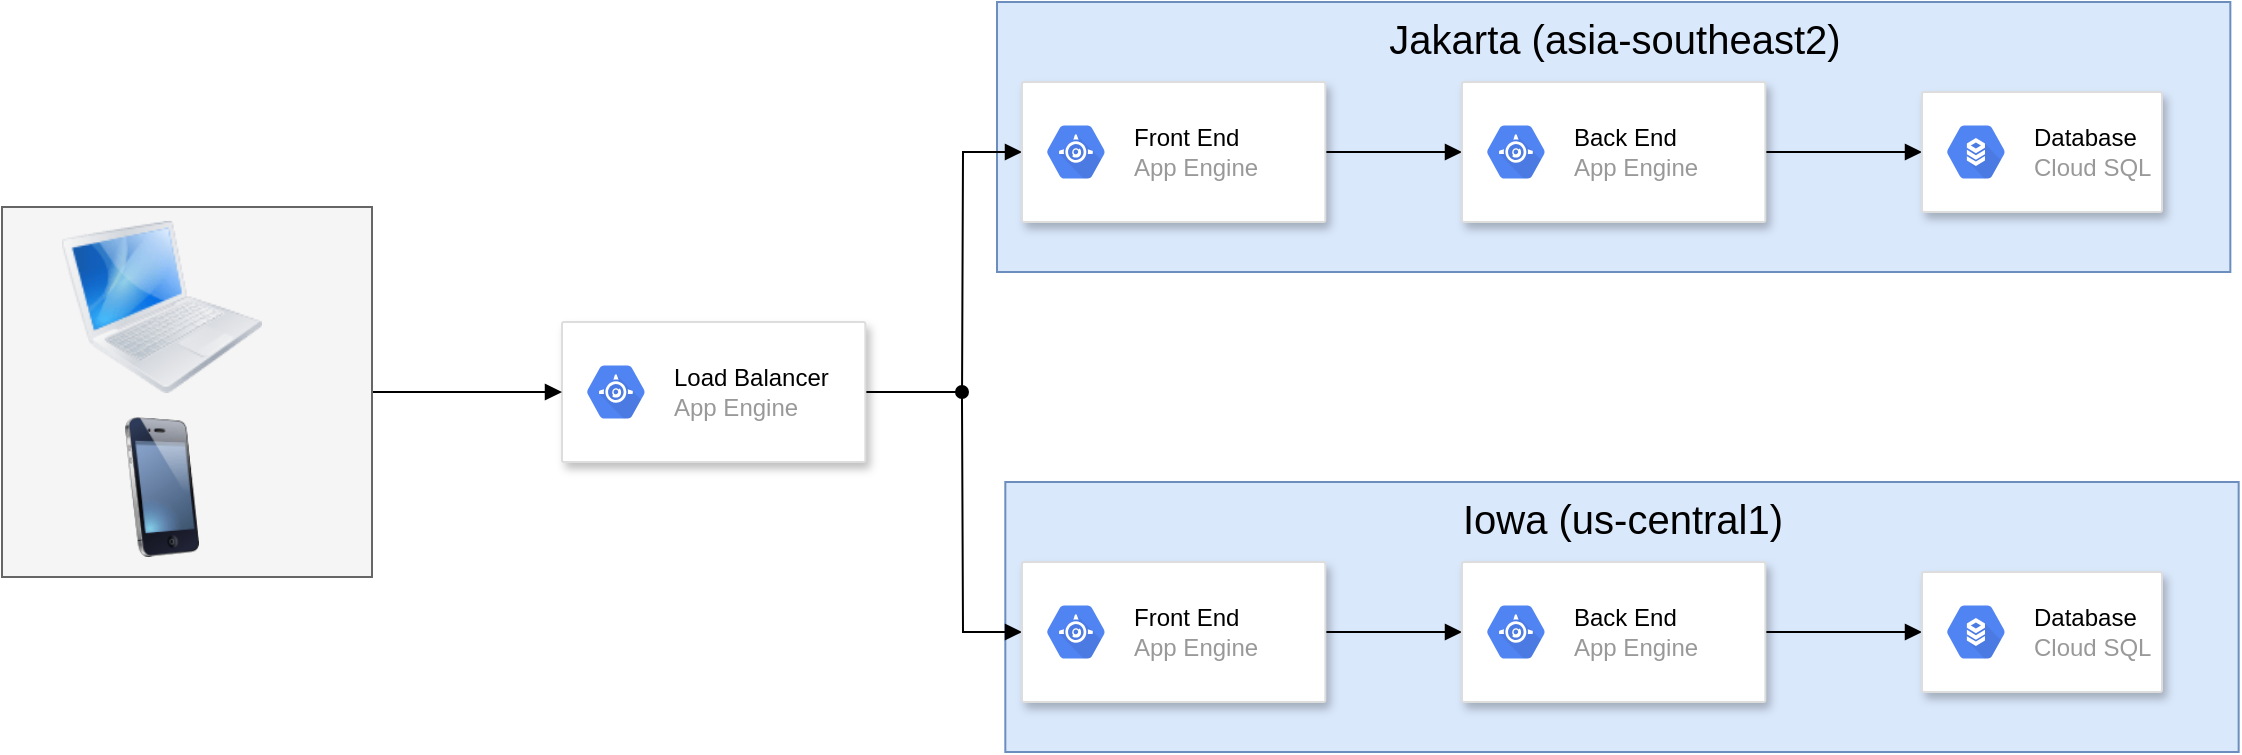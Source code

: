<mxfile version="13.5.4" type="github">
  <diagram id="QwuzQSNleuKqz_otW_EM" name="Page-1">
    <mxGraphModel dx="1447" dy="823" grid="1" gridSize="10" guides="1" tooltips="1" connect="1" arrows="1" fold="1" page="1" pageScale="1" pageWidth="1169" pageHeight="827" math="0" shadow="0">
      <root>
        <mxCell id="0" />
        <mxCell id="1" parent="0" />
        <mxCell id="S7c1MTp83PEbXr3qvN8_-73" value="Jakarta (asia-southeast2)" style="rounded=0;whiteSpace=wrap;html=1;verticalAlign=top;fontSize=20;strokeColor=#6c8ebf;fillColor=#dae8fc;" vertex="1" parent="1">
          <mxGeometry x="497.5" y="80" width="616.67" height="135" as="geometry" />
        </mxCell>
        <mxCell id="S7c1MTp83PEbXr3qvN8_-72" value="Iowa (us-central1)" style="rounded=0;whiteSpace=wrap;html=1;verticalAlign=top;fontSize=20;strokeColor=#6c8ebf;fillColor=#dae8fc;" vertex="1" parent="1">
          <mxGeometry x="501.66" y="320" width="616.67" height="135" as="geometry" />
        </mxCell>
        <mxCell id="S7c1MTp83PEbXr3qvN8_-48" style="edgeStyle=orthogonalEdgeStyle;orthogonalLoop=1;jettySize=auto;html=1;rounded=0;endArrow=oval;endFill=1;" edge="1" parent="1" source="S7c1MTp83PEbXr3qvN8_-39">
          <mxGeometry relative="1" as="geometry">
            <mxPoint x="480" y="275" as="targetPoint" />
          </mxGeometry>
        </mxCell>
        <mxCell id="S7c1MTp83PEbXr3qvN8_-39" value="" style="strokeColor=#dddddd;shadow=1;strokeWidth=1;rounded=1;absoluteArcSize=1;arcSize=2;" vertex="1" parent="1">
          <mxGeometry x="280" y="240" width="151.67" height="70" as="geometry" />
        </mxCell>
        <mxCell id="S7c1MTp83PEbXr3qvN8_-40" value="&lt;font color=&quot;#000000&quot;&gt;Load Balancer&lt;/font&gt;&lt;br&gt;App Engine" style="dashed=0;connectable=0;html=1;fillColor=#5184F3;strokeColor=none;shape=mxgraph.gcp2.hexIcon;prIcon=app_engine;part=1;labelPosition=right;verticalLabelPosition=middle;align=left;verticalAlign=middle;spacingLeft=5;fontColor=#999999;fontSize=12;" vertex="1" parent="S7c1MTp83PEbXr3qvN8_-39">
          <mxGeometry y="0.5" width="44" height="39" relative="1" as="geometry">
            <mxPoint x="5" y="-19.5" as="offset" />
          </mxGeometry>
        </mxCell>
        <mxCell id="S7c1MTp83PEbXr3qvN8_-49" style="edgeStyle=orthogonalEdgeStyle;rounded=0;orthogonalLoop=1;jettySize=auto;html=1;endArrow=none;endFill=0;startArrow=block;startFill=1;" edge="1" parent="1" source="S7c1MTp83PEbXr3qvN8_-41">
          <mxGeometry relative="1" as="geometry">
            <mxPoint x="480" y="280" as="targetPoint" />
          </mxGeometry>
        </mxCell>
        <mxCell id="S7c1MTp83PEbXr3qvN8_-50" style="edgeStyle=orthogonalEdgeStyle;rounded=0;orthogonalLoop=1;jettySize=auto;html=1;endArrow=none;endFill=0;startArrow=block;startFill=1;" edge="1" parent="1" source="S7c1MTp83PEbXr3qvN8_-43">
          <mxGeometry relative="1" as="geometry">
            <mxPoint x="480" y="280" as="targetPoint" />
          </mxGeometry>
        </mxCell>
        <mxCell id="S7c1MTp83PEbXr3qvN8_-69" style="edgeStyle=orthogonalEdgeStyle;rounded=0;orthogonalLoop=1;jettySize=auto;html=1;startArrow=none;startFill=0;endArrow=block;endFill=1;" edge="1" parent="1" source="S7c1MTp83PEbXr3qvN8_-66" target="S7c1MTp83PEbXr3qvN8_-39">
          <mxGeometry relative="1" as="geometry" />
        </mxCell>
        <mxCell id="S7c1MTp83PEbXr3qvN8_-66" value="" style="whiteSpace=wrap;html=1;aspect=fixed;fillColor=#f5f5f5;fontColor=#333333;strokeColor=#666666;" vertex="1" parent="1">
          <mxGeometry y="182.5" width="185" height="185" as="geometry" />
        </mxCell>
        <mxCell id="S7c1MTp83PEbXr3qvN8_-67" value="" style="image;html=1;image=img/lib/clip_art/computers/MacBook_128x128.png" vertex="1" parent="1">
          <mxGeometry x="30" y="187.5" width="100" height="90" as="geometry" />
        </mxCell>
        <mxCell id="S7c1MTp83PEbXr3qvN8_-68" value="" style="image;html=1;image=img/lib/clip_art/telecommunication/iPhone_128x128.png" vertex="1" parent="1">
          <mxGeometry x="50" y="287.5" width="60" height="70" as="geometry" />
        </mxCell>
        <mxCell id="S7c1MTp83PEbXr3qvN8_-53" style="edgeStyle=orthogonalEdgeStyle;rounded=0;orthogonalLoop=1;jettySize=auto;html=1;entryX=0;entryY=0.5;entryDx=0;entryDy=0;endArrow=block;endFill=1;" edge="1" parent="1" source="S7c1MTp83PEbXr3qvN8_-41" target="S7c1MTp83PEbXr3qvN8_-51">
          <mxGeometry relative="1" as="geometry" />
        </mxCell>
        <mxCell id="S7c1MTp83PEbXr3qvN8_-41" value="" style="strokeColor=#dddddd;shadow=1;strokeWidth=1;rounded=1;absoluteArcSize=1;arcSize=2;" vertex="1" parent="1">
          <mxGeometry x="510" y="120" width="151.67" height="70" as="geometry" />
        </mxCell>
        <mxCell id="S7c1MTp83PEbXr3qvN8_-42" value="&lt;font color=&quot;#000000&quot;&gt;Front End&lt;/font&gt;&lt;br&gt;App Engine" style="dashed=0;connectable=0;html=1;fillColor=#5184F3;strokeColor=none;shape=mxgraph.gcp2.hexIcon;prIcon=app_engine;part=1;labelPosition=right;verticalLabelPosition=middle;align=left;verticalAlign=middle;spacingLeft=5;fontColor=#999999;fontSize=12;" vertex="1" parent="S7c1MTp83PEbXr3qvN8_-41">
          <mxGeometry y="0.5" width="44" height="39" relative="1" as="geometry">
            <mxPoint x="5" y="-19.5" as="offset" />
          </mxGeometry>
        </mxCell>
        <mxCell id="S7c1MTp83PEbXr3qvN8_-58" style="edgeStyle=orthogonalEdgeStyle;rounded=0;orthogonalLoop=1;jettySize=auto;html=1;entryX=0;entryY=0.5;entryDx=0;entryDy=0;startArrow=none;startFill=0;endArrow=block;endFill=1;" edge="1" parent="1" source="S7c1MTp83PEbXr3qvN8_-51" target="S7c1MTp83PEbXr3qvN8_-56">
          <mxGeometry relative="1" as="geometry" />
        </mxCell>
        <mxCell id="S7c1MTp83PEbXr3qvN8_-51" value="" style="strokeColor=#dddddd;shadow=1;strokeWidth=1;rounded=1;absoluteArcSize=1;arcSize=2;" vertex="1" parent="1">
          <mxGeometry x="730" y="120" width="151.67" height="70" as="geometry" />
        </mxCell>
        <mxCell id="S7c1MTp83PEbXr3qvN8_-52" value="&lt;font color=&quot;#000000&quot;&gt;Back End&lt;/font&gt;&lt;br&gt;App Engine" style="dashed=0;connectable=0;html=1;fillColor=#5184F3;strokeColor=none;shape=mxgraph.gcp2.hexIcon;prIcon=app_engine;part=1;labelPosition=right;verticalLabelPosition=middle;align=left;verticalAlign=middle;spacingLeft=5;fontColor=#999999;fontSize=12;" vertex="1" parent="S7c1MTp83PEbXr3qvN8_-51">
          <mxGeometry y="0.5" width="44" height="39" relative="1" as="geometry">
            <mxPoint x="5" y="-19.5" as="offset" />
          </mxGeometry>
        </mxCell>
        <mxCell id="S7c1MTp83PEbXr3qvN8_-56" value="" style="strokeColor=#dddddd;shadow=1;strokeWidth=1;rounded=1;absoluteArcSize=1;arcSize=2;" vertex="1" parent="1">
          <mxGeometry x="960" y="125" width="120" height="60" as="geometry" />
        </mxCell>
        <mxCell id="S7c1MTp83PEbXr3qvN8_-57" value="&lt;font color=&quot;#000000&quot;&gt;Database&lt;/font&gt;&lt;br&gt;Cloud SQL" style="dashed=0;connectable=0;html=1;fillColor=#5184F3;strokeColor=none;shape=mxgraph.gcp2.hexIcon;prIcon=cloud_sql;part=1;labelPosition=right;verticalLabelPosition=middle;align=left;verticalAlign=middle;spacingLeft=5;fontColor=#999999;fontSize=12;" vertex="1" parent="S7c1MTp83PEbXr3qvN8_-56">
          <mxGeometry y="0.5" width="44" height="39" relative="1" as="geometry">
            <mxPoint x="5" y="-19.5" as="offset" />
          </mxGeometry>
        </mxCell>
        <mxCell id="S7c1MTp83PEbXr3qvN8_-65" style="edgeStyle=orthogonalEdgeStyle;rounded=0;orthogonalLoop=1;jettySize=auto;html=1;entryX=0;entryY=0.5;entryDx=0;entryDy=0;startArrow=none;startFill=0;endArrow=block;endFill=1;" edge="1" parent="1" source="S7c1MTp83PEbXr3qvN8_-43" target="S7c1MTp83PEbXr3qvN8_-61">
          <mxGeometry relative="1" as="geometry" />
        </mxCell>
        <mxCell id="S7c1MTp83PEbXr3qvN8_-43" value="" style="strokeColor=#dddddd;shadow=1;strokeWidth=1;rounded=1;absoluteArcSize=1;arcSize=2;" vertex="1" parent="1">
          <mxGeometry x="510" y="360" width="151.67" height="70" as="geometry" />
        </mxCell>
        <mxCell id="S7c1MTp83PEbXr3qvN8_-44" value="&lt;font color=&quot;#000000&quot;&gt;Front End&lt;/font&gt;&lt;br&gt;App Engine" style="dashed=0;connectable=0;html=1;fillColor=#5184F3;strokeColor=none;shape=mxgraph.gcp2.hexIcon;prIcon=app_engine;part=1;labelPosition=right;verticalLabelPosition=middle;align=left;verticalAlign=middle;spacingLeft=5;fontColor=#999999;fontSize=12;" vertex="1" parent="S7c1MTp83PEbXr3qvN8_-43">
          <mxGeometry y="0.5" width="44" height="39" relative="1" as="geometry">
            <mxPoint x="5" y="-19.5" as="offset" />
          </mxGeometry>
        </mxCell>
        <mxCell id="S7c1MTp83PEbXr3qvN8_-60" style="edgeStyle=orthogonalEdgeStyle;rounded=0;orthogonalLoop=1;jettySize=auto;html=1;entryX=0;entryY=0.5;entryDx=0;entryDy=0;startArrow=none;startFill=0;endArrow=block;endFill=1;" edge="1" source="S7c1MTp83PEbXr3qvN8_-61" target="S7c1MTp83PEbXr3qvN8_-63" parent="1">
          <mxGeometry relative="1" as="geometry" />
        </mxCell>
        <mxCell id="S7c1MTp83PEbXr3qvN8_-61" value="" style="strokeColor=#dddddd;shadow=1;strokeWidth=1;rounded=1;absoluteArcSize=1;arcSize=2;" vertex="1" parent="1">
          <mxGeometry x="730" y="360" width="151.67" height="70" as="geometry" />
        </mxCell>
        <mxCell id="S7c1MTp83PEbXr3qvN8_-62" value="&lt;font color=&quot;#000000&quot;&gt;Back End&lt;/font&gt;&lt;br&gt;App Engine" style="dashed=0;connectable=0;html=1;fillColor=#5184F3;strokeColor=none;shape=mxgraph.gcp2.hexIcon;prIcon=app_engine;part=1;labelPosition=right;verticalLabelPosition=middle;align=left;verticalAlign=middle;spacingLeft=5;fontColor=#999999;fontSize=12;" vertex="1" parent="S7c1MTp83PEbXr3qvN8_-61">
          <mxGeometry y="0.5" width="44" height="39" relative="1" as="geometry">
            <mxPoint x="5" y="-19.5" as="offset" />
          </mxGeometry>
        </mxCell>
        <mxCell id="S7c1MTp83PEbXr3qvN8_-63" value="" style="strokeColor=#dddddd;shadow=1;strokeWidth=1;rounded=1;absoluteArcSize=1;arcSize=2;" vertex="1" parent="1">
          <mxGeometry x="960" y="365" width="120" height="60" as="geometry" />
        </mxCell>
        <mxCell id="S7c1MTp83PEbXr3qvN8_-64" value="&lt;font color=&quot;#000000&quot;&gt;Database&lt;/font&gt;&lt;br&gt;Cloud SQL" style="dashed=0;connectable=0;html=1;fillColor=#5184F3;strokeColor=none;shape=mxgraph.gcp2.hexIcon;prIcon=cloud_sql;part=1;labelPosition=right;verticalLabelPosition=middle;align=left;verticalAlign=middle;spacingLeft=5;fontColor=#999999;fontSize=12;" vertex="1" parent="S7c1MTp83PEbXr3qvN8_-63">
          <mxGeometry y="0.5" width="44" height="39" relative="1" as="geometry">
            <mxPoint x="5" y="-19.5" as="offset" />
          </mxGeometry>
        </mxCell>
      </root>
    </mxGraphModel>
  </diagram>
</mxfile>
